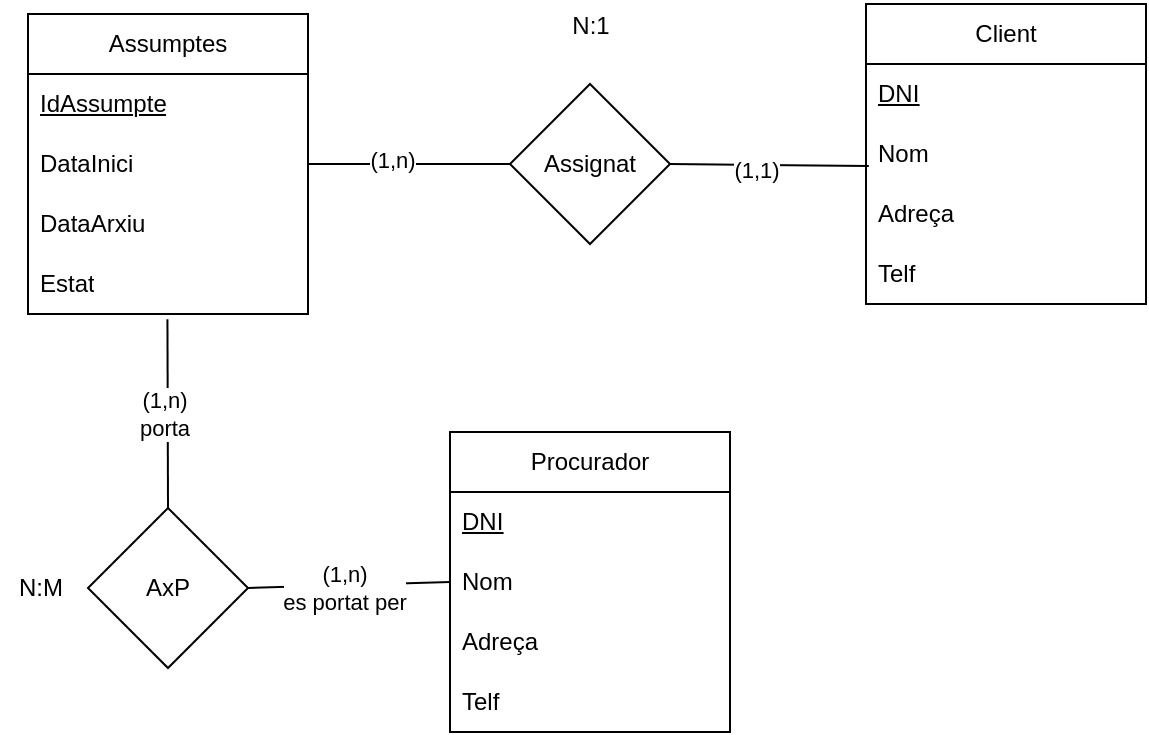 <mxfile version="24.7.17">
  <diagram name="Page-1" id="OVWTgwDOBZlbvX_xN_ZS">
    <mxGraphModel dx="1195" dy="652" grid="0" gridSize="10" guides="1" tooltips="1" connect="1" arrows="1" fold="1" page="1" pageScale="1" pageWidth="850" pageHeight="1100" math="0" shadow="0">
      <root>
        <mxCell id="0" />
        <mxCell id="1" parent="0" />
        <mxCell id="ERAgDpDxm6wKHiUxQbQV-1" value="Assumptes" style="swimlane;fontStyle=0;childLayout=stackLayout;horizontal=1;startSize=30;horizontalStack=0;resizeParent=1;resizeParentMax=0;resizeLast=0;collapsible=1;marginBottom=0;whiteSpace=wrap;html=1;" vertex="1" parent="1">
          <mxGeometry x="97" y="107" width="140" height="150" as="geometry" />
        </mxCell>
        <mxCell id="ERAgDpDxm6wKHiUxQbQV-2" value="IdAssumpte" style="text;strokeColor=none;fillColor=none;align=left;verticalAlign=middle;spacingLeft=4;spacingRight=4;overflow=hidden;points=[[0,0.5],[1,0.5]];portConstraint=eastwest;rotatable=0;whiteSpace=wrap;html=1;fontStyle=4" vertex="1" parent="ERAgDpDxm6wKHiUxQbQV-1">
          <mxGeometry y="30" width="140" height="30" as="geometry" />
        </mxCell>
        <mxCell id="ERAgDpDxm6wKHiUxQbQV-4" value="DataInici" style="text;strokeColor=none;fillColor=none;align=left;verticalAlign=middle;spacingLeft=4;spacingRight=4;overflow=hidden;points=[[0,0.5],[1,0.5]];portConstraint=eastwest;rotatable=0;whiteSpace=wrap;html=1;" vertex="1" parent="ERAgDpDxm6wKHiUxQbQV-1">
          <mxGeometry y="60" width="140" height="30" as="geometry" />
        </mxCell>
        <mxCell id="ERAgDpDxm6wKHiUxQbQV-5" value="DataArxiu" style="text;strokeColor=none;fillColor=none;align=left;verticalAlign=middle;spacingLeft=4;spacingRight=4;overflow=hidden;points=[[0,0.5],[1,0.5]];portConstraint=eastwest;rotatable=0;whiteSpace=wrap;html=1;" vertex="1" parent="ERAgDpDxm6wKHiUxQbQV-1">
          <mxGeometry y="90" width="140" height="30" as="geometry" />
        </mxCell>
        <mxCell id="ERAgDpDxm6wKHiUxQbQV-6" value="Estat" style="text;strokeColor=none;fillColor=none;align=left;verticalAlign=middle;spacingLeft=4;spacingRight=4;overflow=hidden;points=[[0,0.5],[1,0.5]];portConstraint=eastwest;rotatable=0;whiteSpace=wrap;html=1;" vertex="1" parent="ERAgDpDxm6wKHiUxQbQV-1">
          <mxGeometry y="120" width="140" height="30" as="geometry" />
        </mxCell>
        <mxCell id="ERAgDpDxm6wKHiUxQbQV-7" value="Client" style="swimlane;fontStyle=0;childLayout=stackLayout;horizontal=1;startSize=30;horizontalStack=0;resizeParent=1;resizeParentMax=0;resizeLast=0;collapsible=1;marginBottom=0;whiteSpace=wrap;html=1;" vertex="1" parent="1">
          <mxGeometry x="516" y="102" width="140" height="150" as="geometry" />
        </mxCell>
        <mxCell id="ERAgDpDxm6wKHiUxQbQV-8" value="&lt;u&gt;DNI&lt;/u&gt;" style="text;strokeColor=none;fillColor=none;align=left;verticalAlign=middle;spacingLeft=4;spacingRight=4;overflow=hidden;points=[[0,0.5],[1,0.5]];portConstraint=eastwest;rotatable=0;whiteSpace=wrap;html=1;fontStyle=4" vertex="1" parent="ERAgDpDxm6wKHiUxQbQV-7">
          <mxGeometry y="30" width="140" height="30" as="geometry" />
        </mxCell>
        <mxCell id="ERAgDpDxm6wKHiUxQbQV-9" value="Nom" style="text;strokeColor=none;fillColor=none;align=left;verticalAlign=middle;spacingLeft=4;spacingRight=4;overflow=hidden;points=[[0,0.5],[1,0.5]];portConstraint=eastwest;rotatable=0;whiteSpace=wrap;html=1;" vertex="1" parent="ERAgDpDxm6wKHiUxQbQV-7">
          <mxGeometry y="60" width="140" height="30" as="geometry" />
        </mxCell>
        <mxCell id="ERAgDpDxm6wKHiUxQbQV-10" value="Adreça" style="text;strokeColor=none;fillColor=none;align=left;verticalAlign=middle;spacingLeft=4;spacingRight=4;overflow=hidden;points=[[0,0.5],[1,0.5]];portConstraint=eastwest;rotatable=0;whiteSpace=wrap;html=1;" vertex="1" parent="ERAgDpDxm6wKHiUxQbQV-7">
          <mxGeometry y="90" width="140" height="30" as="geometry" />
        </mxCell>
        <mxCell id="ERAgDpDxm6wKHiUxQbQV-11" value="Telf" style="text;strokeColor=none;fillColor=none;align=left;verticalAlign=middle;spacingLeft=4;spacingRight=4;overflow=hidden;points=[[0,0.5],[1,0.5]];portConstraint=eastwest;rotatable=0;whiteSpace=wrap;html=1;" vertex="1" parent="ERAgDpDxm6wKHiUxQbQV-7">
          <mxGeometry y="120" width="140" height="30" as="geometry" />
        </mxCell>
        <mxCell id="ERAgDpDxm6wKHiUxQbQV-12" value="Procurador" style="swimlane;fontStyle=0;childLayout=stackLayout;horizontal=1;startSize=30;horizontalStack=0;resizeParent=1;resizeParentMax=0;resizeLast=0;collapsible=1;marginBottom=0;whiteSpace=wrap;html=1;" vertex="1" parent="1">
          <mxGeometry x="308" y="316" width="140" height="150" as="geometry" />
        </mxCell>
        <mxCell id="ERAgDpDxm6wKHiUxQbQV-13" value="&lt;u&gt;DNI&lt;/u&gt;" style="text;strokeColor=none;fillColor=none;align=left;verticalAlign=middle;spacingLeft=4;spacingRight=4;overflow=hidden;points=[[0,0.5],[1,0.5]];portConstraint=eastwest;rotatable=0;whiteSpace=wrap;html=1;fontStyle=4" vertex="1" parent="ERAgDpDxm6wKHiUxQbQV-12">
          <mxGeometry y="30" width="140" height="30" as="geometry" />
        </mxCell>
        <mxCell id="ERAgDpDxm6wKHiUxQbQV-14" value="Nom" style="text;strokeColor=none;fillColor=none;align=left;verticalAlign=middle;spacingLeft=4;spacingRight=4;overflow=hidden;points=[[0,0.5],[1,0.5]];portConstraint=eastwest;rotatable=0;whiteSpace=wrap;html=1;" vertex="1" parent="ERAgDpDxm6wKHiUxQbQV-12">
          <mxGeometry y="60" width="140" height="30" as="geometry" />
        </mxCell>
        <mxCell id="ERAgDpDxm6wKHiUxQbQV-15" value="Adreça" style="text;strokeColor=none;fillColor=none;align=left;verticalAlign=middle;spacingLeft=4;spacingRight=4;overflow=hidden;points=[[0,0.5],[1,0.5]];portConstraint=eastwest;rotatable=0;whiteSpace=wrap;html=1;" vertex="1" parent="ERAgDpDxm6wKHiUxQbQV-12">
          <mxGeometry y="90" width="140" height="30" as="geometry" />
        </mxCell>
        <mxCell id="ERAgDpDxm6wKHiUxQbQV-16" value="Telf" style="text;strokeColor=none;fillColor=none;align=left;verticalAlign=middle;spacingLeft=4;spacingRight=4;overflow=hidden;points=[[0,0.5],[1,0.5]];portConstraint=eastwest;rotatable=0;whiteSpace=wrap;html=1;" vertex="1" parent="ERAgDpDxm6wKHiUxQbQV-12">
          <mxGeometry y="120" width="140" height="30" as="geometry" />
        </mxCell>
        <mxCell id="ERAgDpDxm6wKHiUxQbQV-18" value="" style="endArrow=none;html=1;rounded=0;exitX=1;exitY=0.5;exitDx=0;exitDy=0;entryX=0;entryY=0.5;entryDx=0;entryDy=0;" edge="1" parent="1" source="ERAgDpDxm6wKHiUxQbQV-17" target="ERAgDpDxm6wKHiUxQbQV-14">
          <mxGeometry width="50" height="50" relative="1" as="geometry">
            <mxPoint x="351" y="295" as="sourcePoint" />
            <mxPoint x="401" y="245" as="targetPoint" />
          </mxGeometry>
        </mxCell>
        <mxCell id="ERAgDpDxm6wKHiUxQbQV-22" value="&lt;div&gt;(1,n)&lt;/div&gt;&lt;div&gt;es portat per&lt;br&gt;&lt;/div&gt;" style="edgeLabel;html=1;align=center;verticalAlign=middle;resizable=0;points=[];" vertex="1" connectable="0" parent="ERAgDpDxm6wKHiUxQbQV-18">
          <mxGeometry x="-0.063" y="-1" relative="1" as="geometry">
            <mxPoint as="offset" />
          </mxGeometry>
        </mxCell>
        <mxCell id="ERAgDpDxm6wKHiUxQbQV-19" value="" style="endArrow=none;html=1;rounded=0;exitX=0.5;exitY=0;exitDx=0;exitDy=0;entryX=0.498;entryY=1.089;entryDx=0;entryDy=0;entryPerimeter=0;" edge="1" parent="1" source="ERAgDpDxm6wKHiUxQbQV-17" target="ERAgDpDxm6wKHiUxQbQV-6">
          <mxGeometry width="50" height="50" relative="1" as="geometry">
            <mxPoint x="351" y="295" as="sourcePoint" />
            <mxPoint x="401" y="245" as="targetPoint" />
          </mxGeometry>
        </mxCell>
        <mxCell id="ERAgDpDxm6wKHiUxQbQV-20" value="&lt;div&gt;(1,n)&lt;/div&gt;&lt;div&gt;porta&lt;br&gt;&lt;/div&gt;" style="edgeLabel;html=1;align=center;verticalAlign=middle;resizable=0;points=[];" vertex="1" connectable="0" parent="ERAgDpDxm6wKHiUxQbQV-19">
          <mxGeometry x="-0.007" y="2" relative="1" as="geometry">
            <mxPoint as="offset" />
          </mxGeometry>
        </mxCell>
        <mxCell id="ERAgDpDxm6wKHiUxQbQV-24" value="" style="endArrow=none;html=1;rounded=0;entryX=0;entryY=0.5;entryDx=0;entryDy=0;exitX=1;exitY=0.5;exitDx=0;exitDy=0;" edge="1" parent="1" source="ERAgDpDxm6wKHiUxQbQV-4" target="ERAgDpDxm6wKHiUxQbQV-23">
          <mxGeometry width="50" height="50" relative="1" as="geometry">
            <mxPoint x="351" y="295" as="sourcePoint" />
            <mxPoint x="401" y="245" as="targetPoint" />
          </mxGeometry>
        </mxCell>
        <mxCell id="ERAgDpDxm6wKHiUxQbQV-29" value="(1,n)" style="edgeLabel;html=1;align=center;verticalAlign=middle;resizable=0;points=[];" vertex="1" connectable="0" parent="ERAgDpDxm6wKHiUxQbQV-24">
          <mxGeometry x="-0.181" y="2" relative="1" as="geometry">
            <mxPoint as="offset" />
          </mxGeometry>
        </mxCell>
        <mxCell id="ERAgDpDxm6wKHiUxQbQV-25" value="" style="endArrow=none;html=1;rounded=0;entryX=0.01;entryY=0.7;entryDx=0;entryDy=0;entryPerimeter=0;exitX=1;exitY=0.5;exitDx=0;exitDy=0;" edge="1" parent="1" source="ERAgDpDxm6wKHiUxQbQV-23" target="ERAgDpDxm6wKHiUxQbQV-9">
          <mxGeometry width="50" height="50" relative="1" as="geometry">
            <mxPoint x="351" y="295" as="sourcePoint" />
            <mxPoint x="401" y="245" as="targetPoint" />
          </mxGeometry>
        </mxCell>
        <mxCell id="ERAgDpDxm6wKHiUxQbQV-30" value="(1,1)" style="edgeLabel;html=1;align=center;verticalAlign=middle;resizable=0;points=[];" vertex="1" connectable="0" parent="ERAgDpDxm6wKHiUxQbQV-25">
          <mxGeometry x="-0.138" y="-2" relative="1" as="geometry">
            <mxPoint as="offset" />
          </mxGeometry>
        </mxCell>
        <mxCell id="ERAgDpDxm6wKHiUxQbQV-27" value="" style="group" vertex="1" connectable="0" parent="1">
          <mxGeometry x="83" y="354" width="124" height="80" as="geometry" />
        </mxCell>
        <mxCell id="ERAgDpDxm6wKHiUxQbQV-17" value="AxP" style="rhombus;whiteSpace=wrap;html=1;" vertex="1" parent="ERAgDpDxm6wKHiUxQbQV-27">
          <mxGeometry x="44" width="80" height="80" as="geometry" />
        </mxCell>
        <mxCell id="ERAgDpDxm6wKHiUxQbQV-26" value="N:M" style="text;html=1;align=center;verticalAlign=middle;resizable=0;points=[];autosize=1;strokeColor=none;fillColor=none;" vertex="1" parent="ERAgDpDxm6wKHiUxQbQV-27">
          <mxGeometry y="27" width="40" height="26" as="geometry" />
        </mxCell>
        <mxCell id="ERAgDpDxm6wKHiUxQbQV-32" value="" style="group" vertex="1" connectable="0" parent="1">
          <mxGeometry x="338" y="100" width="80" height="122" as="geometry" />
        </mxCell>
        <mxCell id="ERAgDpDxm6wKHiUxQbQV-23" value="Assignat" style="rhombus;whiteSpace=wrap;html=1;" vertex="1" parent="ERAgDpDxm6wKHiUxQbQV-32">
          <mxGeometry y="42" width="80" height="80" as="geometry" />
        </mxCell>
        <mxCell id="ERAgDpDxm6wKHiUxQbQV-31" value="N:1" style="text;html=1;align=center;verticalAlign=middle;resizable=0;points=[];autosize=1;strokeColor=none;fillColor=none;" vertex="1" parent="ERAgDpDxm6wKHiUxQbQV-32">
          <mxGeometry x="21.5" width="37" height="26" as="geometry" />
        </mxCell>
      </root>
    </mxGraphModel>
  </diagram>
</mxfile>
